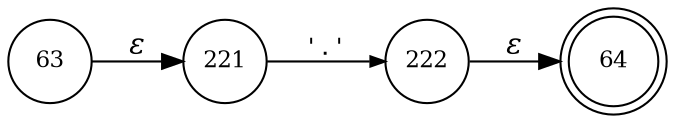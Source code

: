 digraph ATN {
rankdir=LR;
s64[fontsize=11, label="64", shape=doublecircle, fixedsize=true, width=.6];
s221[fontsize=11,label="221", shape=circle, fixedsize=true, width=.55, peripheries=1];
s222[fontsize=11,label="222", shape=circle, fixedsize=true, width=.55, peripheries=1];
s63[fontsize=11,label="63", shape=circle, fixedsize=true, width=.55, peripheries=1];
s63 -> s221 [fontname="Times-Italic", label="&epsilon;"];
s221 -> s222 [fontsize=11, fontname="Courier", arrowsize=.7, label = "'.'", arrowhead = normal];
s222 -> s64 [fontname="Times-Italic", label="&epsilon;"];
}
